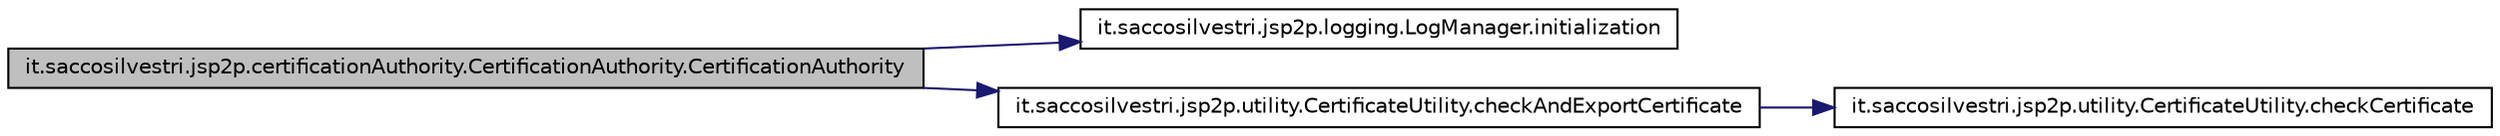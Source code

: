 digraph G
{
  edge [fontname="Helvetica",fontsize="10",labelfontname="Helvetica",labelfontsize="10"];
  node [fontname="Helvetica",fontsize="10",shape=record];
  rankdir="LR";
  Node1 [label="it.saccosilvestri.jsp2p.certificationAuthority.CertificationAuthority.CertificationAuthority",height=0.2,width=0.4,color="black", fillcolor="grey75", style="filled" fontcolor="black"];
  Node1 -> Node2 [color="midnightblue",fontsize="10",style="solid",fontname="Helvetica"];
  Node2 [label="it.saccosilvestri.jsp2p.logging.LogManager.initialization",height=0.2,width=0.4,color="black", fillcolor="white", style="filled",URL="$classit_1_1saccosilvestri_1_1jsp2p_1_1logging_1_1_log_manager.html#ad7278339415e5078870cff4342c4f2d0",tooltip="Metodo per l&#39;inizializzazione del currentLogger."];
  Node1 -> Node3 [color="midnightblue",fontsize="10",style="solid",fontname="Helvetica"];
  Node3 [label="it.saccosilvestri.jsp2p.utility.CertificateUtility.checkAndExportCertificate",height=0.2,width=0.4,color="black", fillcolor="white", style="filled",URL="$classit_1_1saccosilvestri_1_1jsp2p_1_1utility_1_1_certificate_utility.html#ae7d954ab296416a70fad0d335d1168f2",tooltip="Controlla validita&#39; e scandenza del certificato."];
  Node3 -> Node4 [color="midnightblue",fontsize="10",style="solid",fontname="Helvetica"];
  Node4 [label="it.saccosilvestri.jsp2p.utility.CertificateUtility.checkCertificate",height=0.2,width=0.4,color="black", fillcolor="white", style="filled",URL="$classit_1_1saccosilvestri_1_1jsp2p_1_1utility_1_1_certificate_utility.html#aab387b79ca2c81278dd91c33fd4419cf",tooltip="Controlla validita&#39; e scandenza del certificato."];
}
